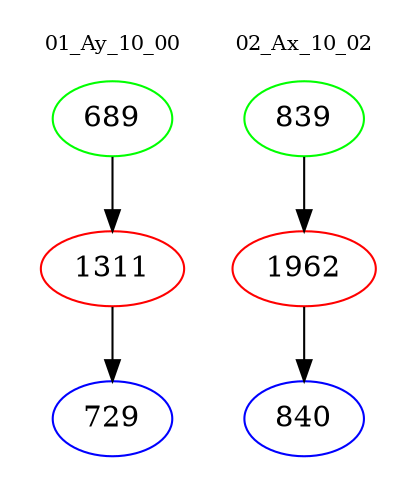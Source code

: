 digraph{
subgraph cluster_0 {
color = white
label = "01_Ay_10_00";
fontsize=10;
T0_689 [label="689", color="green"]
T0_689 -> T0_1311 [color="black"]
T0_1311 [label="1311", color="red"]
T0_1311 -> T0_729 [color="black"]
T0_729 [label="729", color="blue"]
}
subgraph cluster_1 {
color = white
label = "02_Ax_10_02";
fontsize=10;
T1_839 [label="839", color="green"]
T1_839 -> T1_1962 [color="black"]
T1_1962 [label="1962", color="red"]
T1_1962 -> T1_840 [color="black"]
T1_840 [label="840", color="blue"]
}
}
